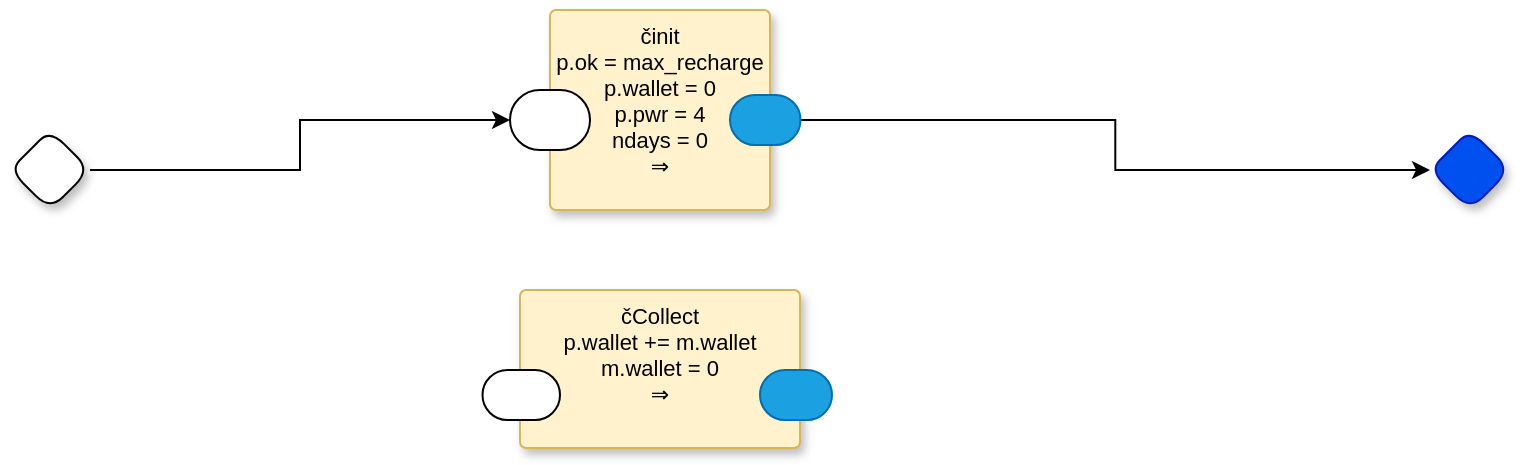 <mxfile version="23.1.5" type="device">
  <diagram name="Page-1" id="tYkl9xWEWTr0qgZEpZZn">
    <mxGraphModel dx="1147" dy="578" grid="1" gridSize="10" guides="1" tooltips="1" connect="1" arrows="1" fold="1" page="1" pageScale="1" pageWidth="850" pageHeight="1100" math="0" shadow="0">
      <root>
        <mxCell id="0" />
        <mxCell id="1" parent="0" />
        <mxCell id="vqC7SX_566_PauX5kVox-1" value="" style="rhombus;whiteSpace=wrap;html=1;rounded=1;fontStyle=1;glass=0;sketch=0;fontSize=12;points=[[0,0.5,0,0,0],[0.5,0,0,0,0],[0.5,1,0,0,0],[1,0.5,0,0,0]];shadow=1;fontFamily=Helvetica;fontColor=default;" parent="1" vertex="1">
          <mxGeometry x="60" y="150" width="40" height="40" as="geometry" />
        </mxCell>
        <mxCell id="vqC7SX_566_PauX5kVox-2" style="edgeStyle=orthogonalEdgeStyle;rounded=0;orthogonalLoop=1;jettySize=auto;html=1;entryX=0;entryY=0.5;entryDx=0;entryDy=0;entryPerimeter=0;" parent="1" source="vqC7SX_566_PauX5kVox-1" target="tsMf2ZEh7Av3SFuldrs_-2" edge="1">
          <mxGeometry relative="1" as="geometry">
            <mxPoint x="150" y="170" as="targetPoint" />
          </mxGeometry>
        </mxCell>
        <mxCell id="vqC7SX_566_PauX5kVox-3" value="" style="rhombus;whiteSpace=wrap;html=1;rounded=1;fontStyle=1;glass=0;sketch=0;fontSize=12;points=[[0,0.5,0,0,0],[0.5,0,0,0,0],[0.5,1,0,0,0],[1,0.5,0,0,0]];shadow=1;fillColor=#0050ef;fontColor=#ffffff;strokeColor=#001DBC;fontFamily=Helvetica;" parent="1" vertex="1">
          <mxGeometry x="770" y="150" width="40" height="40" as="geometry" />
        </mxCell>
        <mxCell id="J-jdhPI79M1F9f4XLoP7-5" style="edgeStyle=orthogonalEdgeStyle;rounded=0;orthogonalLoop=1;jettySize=auto;html=1;entryX=0;entryY=0.5;entryDx=0;entryDy=0;entryPerimeter=0;exitX=1;exitY=0.5;exitDx=0;exitDy=0;exitPerimeter=0;" parent="1" source="tsMf2ZEh7Av3SFuldrs_-3" target="vqC7SX_566_PauX5kVox-3" edge="1">
          <mxGeometry relative="1" as="geometry">
            <mxPoint x="650" y="190" as="sourcePoint" />
          </mxGeometry>
        </mxCell>
        <mxCell id="tsMf2ZEh7Av3SFuldrs_-1" value="činit&#xa;p.ok = max_recharge&#xa;p.wallet = 0&#xa;p.pwr = 4&#xa;ndays = 0&#xa;⇒" style="rounded=1;sketch=0;container=1;recursiveResize=0;verticalAlign=top;arcSize=6;fontStyle=0;autosize=0;points=[];absoluteArcSize=1;shadow=1;strokeColor=#d6b656;fillColor=#fff2cc;fontFamily=Helvetica;fontSize=11;" vertex="1" parent="1">
          <mxGeometry x="330" y="90" width="110" height="100" as="geometry">
            <mxRectangle x="-98" y="-1230" width="99" height="26" as="alternateBounds" />
          </mxGeometry>
        </mxCell>
        <mxCell id="tsMf2ZEh7Av3SFuldrs_-2" value="" style="rounded=1;whiteSpace=wrap;html=1;sketch=0;points=[[0,0.5,0,0,0],[1,0.5,0,0,0]];arcSize=50;fontFamily=Helvetica;fontSize=11;fontColor=default;" vertex="1" parent="tsMf2ZEh7Av3SFuldrs_-1">
          <mxGeometry x="-20" y="40" width="40" height="30" as="geometry" />
        </mxCell>
        <mxCell id="tsMf2ZEh7Av3SFuldrs_-3" value="" style="rounded=1;whiteSpace=wrap;html=1;sketch=0;points=[[0,0.5,0,0,0],[1,0.5,0,0,0]];fillColor=#1ba1e2;fontColor=#ffffff;strokeColor=#006EAF;arcSize=50;fontFamily=Helvetica;fontSize=11;" vertex="1" parent="tsMf2ZEh7Av3SFuldrs_-1">
          <mxGeometry x="90" y="42.5" width="35.25" height="25" as="geometry" />
        </mxCell>
        <mxCell id="tsMf2ZEh7Av3SFuldrs_-4" value="čCollect&#xa;p.wallet += m.wallet&#xa;m.wallet = 0&#xa;⇒" style="rounded=1;sketch=0;container=1;recursiveResize=0;verticalAlign=top;arcSize=6;fontStyle=0;autosize=0;points=[];absoluteArcSize=1;shadow=1;strokeColor=#d6b656;fillColor=#fff2cc;fontFamily=Helvetica;fontSize=11;" vertex="1" parent="1">
          <mxGeometry x="315" y="230" width="140" height="79" as="geometry">
            <mxRectangle x="-98" y="-1230" width="99" height="26" as="alternateBounds" />
          </mxGeometry>
        </mxCell>
        <mxCell id="tsMf2ZEh7Av3SFuldrs_-5" value="" style="rounded=1;whiteSpace=wrap;html=1;sketch=0;points=[[0,0.5,0,0,0],[1,0.5,0,0,0]];arcSize=50;fontFamily=Helvetica;fontSize=11;fontColor=default;" vertex="1" parent="tsMf2ZEh7Av3SFuldrs_-4">
          <mxGeometry x="-18.75" y="40" width="38.75" height="25" as="geometry" />
        </mxCell>
        <mxCell id="tsMf2ZEh7Av3SFuldrs_-6" value="" style="rounded=1;whiteSpace=wrap;html=1;sketch=0;points=[[0,0.5,0,0,0],[1,0.5,0,0,0]];fillColor=#1ba1e2;fontColor=#ffffff;strokeColor=#006EAF;arcSize=50;fontFamily=Helvetica;fontSize=11;" vertex="1" parent="tsMf2ZEh7Av3SFuldrs_-4">
          <mxGeometry x="120" y="40" width="36" height="25" as="geometry" />
        </mxCell>
      </root>
    </mxGraphModel>
  </diagram>
</mxfile>
